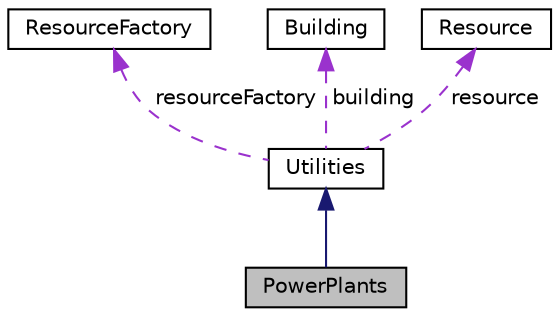 digraph "PowerPlants"
{
 // LATEX_PDF_SIZE
  edge [fontname="Helvetica",fontsize="10",labelfontname="Helvetica",labelfontsize="10"];
  node [fontname="Helvetica",fontsize="10",shape=record];
  Node1 [label="PowerPlants",height=0.2,width=0.4,color="black", fillcolor="grey75", style="filled", fontcolor="black",tooltip="Represents a utility for generating and supplying electricity to buildings."];
  Node2 -> Node1 [dir="back",color="midnightblue",fontsize="10",style="solid"];
  Node2 [label="Utilities",height=0.2,width=0.4,color="black", fillcolor="white", style="filled",URL="$classUtilities.html",tooltip="Abstract base class for utility services in a building."];
  Node3 -> Node2 [dir="back",color="darkorchid3",fontsize="10",style="dashed",label=" resourceFactory" ];
  Node3 [label="ResourceFactory",height=0.2,width=0.4,color="black", fillcolor="white", style="filled",URL="$classResourceFactory.html",tooltip="Factory class for managing and providing resources."];
  Node4 -> Node2 [dir="back",color="darkorchid3",fontsize="10",style="dashed",label=" building" ];
  Node4 [label="Building",height=0.2,width=0.4,color="black", fillcolor="white", style="filled",URL="$classBuilding.html",tooltip="Abstract base class representing a building with facilities, citizens, and utilities."];
  Node5 -> Node2 [dir="back",color="darkorchid3",fontsize="10",style="dashed",label=" resource" ];
  Node5 [label="Resource",height=0.2,width=0.4,color="black", fillcolor="white", style="filled",URL="$classResource.html",tooltip="Abstract base class representing a resource."];
}
